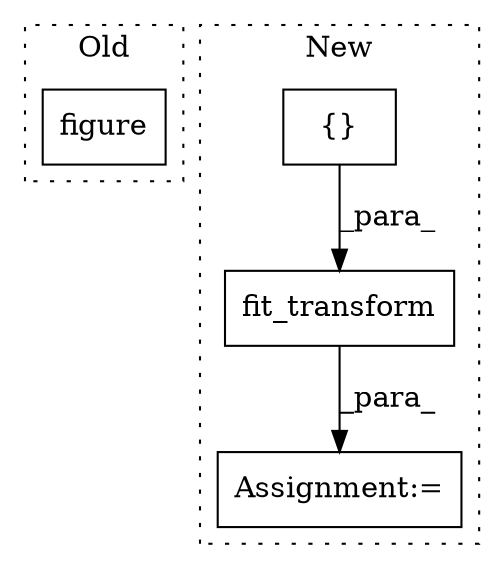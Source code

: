 digraph G {
subgraph cluster0 {
1 [label="figure" a="32" s="1891,1918" l="12,2" shape="box"];
label = "Old";
style="dotted";
}
subgraph cluster1 {
2 [label="fit_transform" a="32" s="2028,2069" l="14,1" shape="box"];
3 [label="{}" a="4" s="2051,2068" l="1,1" shape="box"];
4 [label="Assignment:=" a="7" s="2014" l="1" shape="box"];
label = "New";
style="dotted";
}
2 -> 4 [label="_para_"];
3 -> 2 [label="_para_"];
}